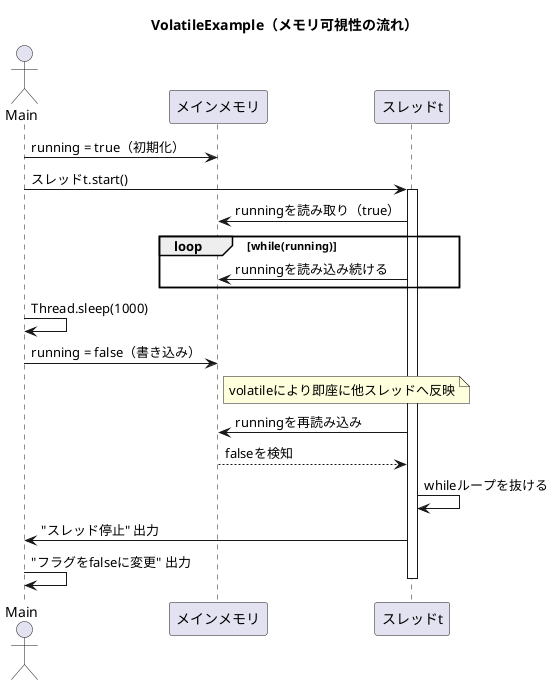 @startuml
title VolatileExample（メモリ可視性の流れ）

actor Main
participant "メインメモリ" as Memory
participant "スレッドt" as T

Main -> Memory : running = true（初期化）
Main -> T : スレッドt.start()

activate T
T -> Memory : runningを読み取り（true）
loop while(running)
    T -> Memory : runningを読み込み続ける
end

Main -> Main : Thread.sleep(1000)
Main -> Memory : running = false（書き込み）
note right of Memory
  volatileにより即座に他スレッドへ反映
end note

T -> Memory : runningを再読み込み
T <-- Memory : falseを検知
T -> T : whileループを抜ける
T -> Main : "スレッド停止" 出力

Main -> Main : "フラグをfalseに変更" 出力
deactivate T

@enduml

